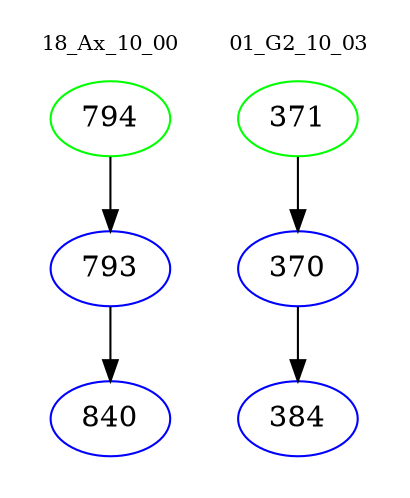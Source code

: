 digraph{
subgraph cluster_0 {
color = white
label = "18_Ax_10_00";
fontsize=10;
T0_794 [label="794", color="green"]
T0_794 -> T0_793 [color="black"]
T0_793 [label="793", color="blue"]
T0_793 -> T0_840 [color="black"]
T0_840 [label="840", color="blue"]
}
subgraph cluster_1 {
color = white
label = "01_G2_10_03";
fontsize=10;
T1_371 [label="371", color="green"]
T1_371 -> T1_370 [color="black"]
T1_370 [label="370", color="blue"]
T1_370 -> T1_384 [color="black"]
T1_384 [label="384", color="blue"]
}
}

